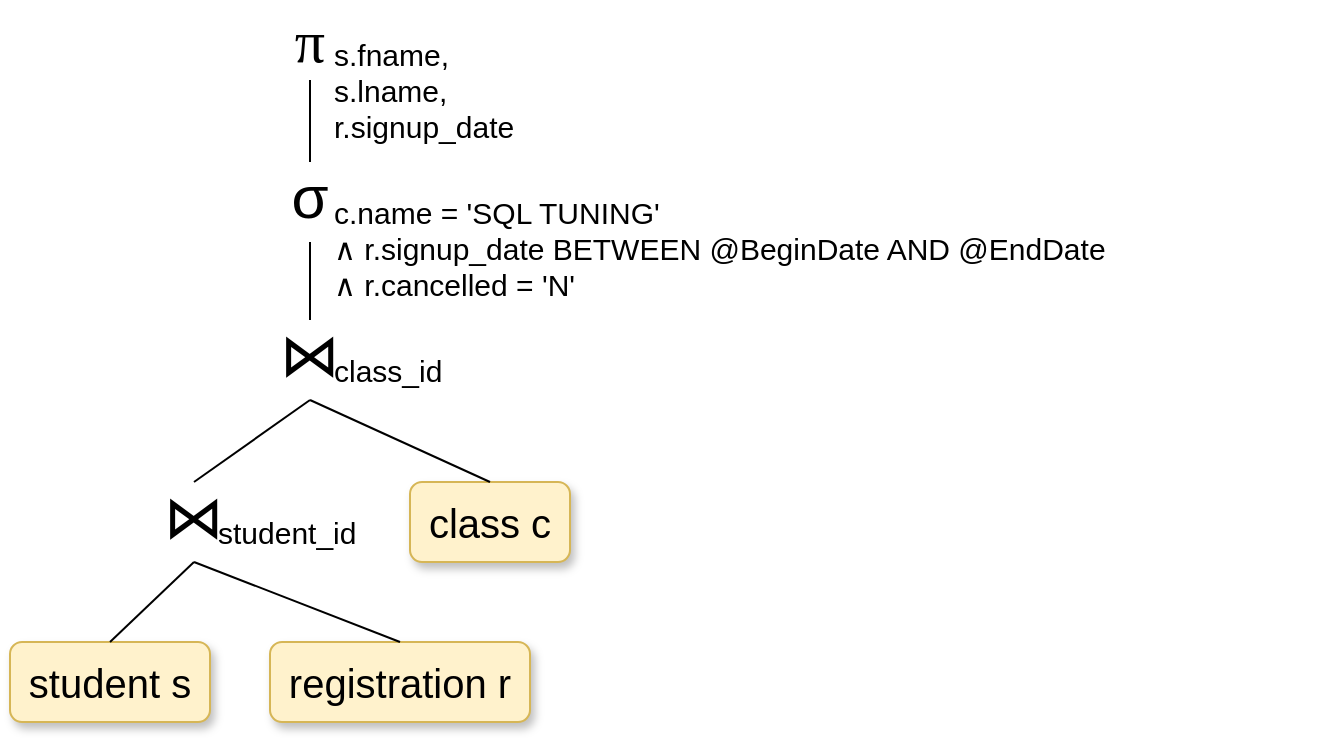 <mxfile version="20.6.0" type="github" pages="4">
  <diagram id="tg17tLy-XA2kkZirFRVz" name="TH 1: raw">
    <mxGraphModel dx="1892" dy="328" grid="1" gridSize="10" guides="1" tooltips="1" connect="1" arrows="1" fold="1" page="1" pageScale="1" pageWidth="1169" pageHeight="827" math="0" shadow="0">
      <root>
        <mxCell id="0" />
        <mxCell id="1" parent="0" />
        <mxCell id="DvtB3PzLBYmNerBQFzdr-6" value="student s" style="text;html=1;strokeColor=#d6b656;fillColor=#fff2cc;align=center;verticalAlign=middle;whiteSpace=wrap;rounded=1;fontSize=20;shadow=1;sketch=0;glass=0;" parent="1" vertex="1">
          <mxGeometry x="-200" y="400" width="100" height="40" as="geometry" />
        </mxCell>
        <mxCell id="DvtB3PzLBYmNerBQFzdr-7" value="registration r" style="text;html=1;strokeColor=#d6b656;fillColor=#fff2cc;align=center;verticalAlign=middle;whiteSpace=wrap;rounded=1;fontSize=20;shadow=1;sketch=0;glass=0;" parent="1" vertex="1">
          <mxGeometry x="-70" y="400" width="130" height="40" as="geometry" />
        </mxCell>
        <mxCell id="fDqNP_qlmyYOGWXZsEIu-7" value="class c" style="text;html=1;strokeColor=#d6b656;fillColor=#fff2cc;align=center;verticalAlign=middle;whiteSpace=wrap;rounded=1;fontSize=20;shadow=1;sketch=0;glass=0;" parent="1" vertex="1">
          <mxGeometry y="320" width="80" height="40" as="geometry" />
        </mxCell>
        <mxCell id="fDqNP_qlmyYOGWXZsEIu-8" style="edgeStyle=orthogonalEdgeStyle;rounded=0;orthogonalLoop=1;jettySize=auto;html=1;exitX=0.5;exitY=1;exitDx=0;exitDy=0;" parent="1" edge="1">
          <mxGeometry relative="1" as="geometry">
            <mxPoint x="445.0" y="300.0" as="sourcePoint" />
            <mxPoint x="445.0" y="300.0" as="targetPoint" />
          </mxGeometry>
        </mxCell>
        <mxCell id="Vq4rnww6UFJD7PNNjw3m-1" style="rounded=0;orthogonalLoop=1;jettySize=auto;html=1;entryX=0.5;entryY=0;entryDx=0;entryDy=0;endArrow=none;endFill=0;exitX=0.5;exitY=1;exitDx=0;exitDy=0;" parent="1" source="Vq4rnww6UFJD7PNNjw3m-3" target="Vq4rnww6UFJD7PNNjw3m-6" edge="1">
          <mxGeometry relative="1" as="geometry" />
        </mxCell>
        <mxCell id="HlZVIs1tApJdrkhiCPeo-8" style="edgeStyle=none;rounded=0;sketch=0;orthogonalLoop=1;jettySize=auto;html=1;entryX=0.5;entryY=0;entryDx=0;entryDy=0;shadow=0;fontSize=20;endArrow=none;endFill=0;" parent="1" source="Vq4rnww6UFJD7PNNjw3m-6" target="HlZVIs1tApJdrkhiCPeo-2" edge="1">
          <mxGeometry relative="1" as="geometry" />
        </mxCell>
        <mxCell id="HlZVIs1tApJdrkhiCPeo-9" style="edgeStyle=none;rounded=0;sketch=0;orthogonalLoop=1;jettySize=auto;html=1;entryX=0.5;entryY=0;entryDx=0;entryDy=0;shadow=0;fontSize=20;endArrow=none;endFill=0;exitX=0.5;exitY=1;exitDx=0;exitDy=0;" parent="1" source="HlZVIs1tApJdrkhiCPeo-2" target="HlZVIs1tApJdrkhiCPeo-6" edge="1">
          <mxGeometry relative="1" as="geometry" />
        </mxCell>
        <mxCell id="HlZVIs1tApJdrkhiCPeo-10" style="edgeStyle=none;rounded=0;sketch=0;orthogonalLoop=1;jettySize=auto;html=1;entryX=0.5;entryY=0;entryDx=0;entryDy=0;shadow=0;fontSize=20;endArrow=none;endFill=0;exitX=0.5;exitY=1;exitDx=0;exitDy=0;" parent="1" source="HlZVIs1tApJdrkhiCPeo-6" target="DvtB3PzLBYmNerBQFzdr-6" edge="1">
          <mxGeometry relative="1" as="geometry" />
        </mxCell>
        <mxCell id="HlZVIs1tApJdrkhiCPeo-11" style="edgeStyle=none;rounded=0;sketch=0;orthogonalLoop=1;jettySize=auto;html=1;entryX=0.5;entryY=0;entryDx=0;entryDy=0;shadow=0;fontSize=20;endArrow=none;endFill=0;exitX=0.5;exitY=1;exitDx=0;exitDy=0;" parent="1" source="HlZVIs1tApJdrkhiCPeo-6" target="DvtB3PzLBYmNerBQFzdr-7" edge="1">
          <mxGeometry relative="1" as="geometry" />
        </mxCell>
        <mxCell id="HlZVIs1tApJdrkhiCPeo-12" style="edgeStyle=none;rounded=0;sketch=0;orthogonalLoop=1;jettySize=auto;html=1;entryX=0.5;entryY=0;entryDx=0;entryDy=0;shadow=0;fontSize=20;endArrow=none;endFill=0;exitX=0.5;exitY=1;exitDx=0;exitDy=0;" parent="1" source="HlZVIs1tApJdrkhiCPeo-2" target="fDqNP_qlmyYOGWXZsEIu-7" edge="1">
          <mxGeometry relative="1" as="geometry" />
        </mxCell>
        <mxCell id="Vq4rnww6UFJD7PNNjw3m-3" value="&lt;span id=&quot;docs-internal-guid-24cfe74f-7fff-80c8-4b2b-47ca78d1e50c&quot; style=&quot;font-size: 30px;&quot;&gt;&lt;span style=&quot;font-size: 30px; font-family: &amp;quot;Times New Roman&amp;quot;; background-color: transparent; font-variant-numeric: normal; font-variant-east-asian: normal;&quot;&gt;π&lt;/span&gt;&lt;/span&gt;" style="text;html=1;strokeColor=none;fillColor=none;align=center;verticalAlign=middle;whiteSpace=wrap;rounded=0;fontSize=30;" parent="1" vertex="1">
          <mxGeometry x="-70" y="79" width="40" height="40" as="geometry" />
        </mxCell>
        <mxCell id="Vq4rnww6UFJD7PNNjw3m-4" value="&lt;div style=&quot;&quot;&gt;s.fname,&lt;/div&gt;&lt;div style=&quot;&quot;&gt;s.lname,&lt;/div&gt;&lt;div style=&quot;&quot;&gt;r.signup_date&lt;br&gt;&lt;/div&gt;" style="text;html=1;strokeColor=none;fillColor=none;align=left;verticalAlign=middle;whiteSpace=wrap;rounded=0;fontSize=15;" parent="1" vertex="1">
          <mxGeometry x="-40" y="89" width="110" height="70" as="geometry" />
        </mxCell>
        <mxCell id="HlZVIs1tApJdrkhiCPeo-2" value="⋈&lt;sub&gt;&lt;br&gt;&lt;/sub&gt;" style="text;html=1;strokeColor=none;fillColor=none;align=center;verticalAlign=middle;whiteSpace=wrap;rounded=0;fontSize=30;" parent="1" vertex="1">
          <mxGeometry x="-69.998" y="239" width="40" height="40" as="geometry" />
        </mxCell>
        <mxCell id="HlZVIs1tApJdrkhiCPeo-3" value="&lt;div style=&quot;&quot;&gt;class_id&lt;br&gt;&lt;/div&gt;" style="text;html=1;strokeColor=none;fillColor=none;align=left;verticalAlign=middle;whiteSpace=wrap;rounded=0;fontSize=15;" parent="1" vertex="1">
          <mxGeometry x="-40" y="249" width="80" height="30" as="geometry" />
        </mxCell>
        <mxCell id="Vq4rnww6UFJD7PNNjw3m-6" value="σ&lt;sub&gt;&lt;br&gt;&lt;/sub&gt;" style="text;html=1;strokeColor=none;fillColor=none;align=center;verticalAlign=middle;whiteSpace=wrap;rounded=0;fontSize=30;" parent="1" vertex="1">
          <mxGeometry x="-70" y="160" width="40" height="40" as="geometry" />
        </mxCell>
        <mxCell id="Vq4rnww6UFJD7PNNjw3m-7" value="&lt;div style=&quot;&quot;&gt;&lt;div style=&quot;&quot;&gt;c.name = &#39;SQL TUNING&#39;&lt;/div&gt;&lt;div style=&quot;&quot;&gt;∧ r.signup_date BETWEEN @BeginDate AND @EndDate&amp;nbsp;&lt;/div&gt;&lt;div style=&quot;&quot;&gt;∧ r.cancelled = &#39;N&#39;&lt;/div&gt;&lt;/div&gt;" style="text;html=1;strokeColor=none;fillColor=none;align=left;verticalAlign=middle;whiteSpace=wrap;rounded=0;fontSize=15;" parent="1" vertex="1">
          <mxGeometry x="-40" y="168" width="410" height="70" as="geometry" />
        </mxCell>
        <mxCell id="HlZVIs1tApJdrkhiCPeo-6" value="⋈&lt;sub&gt;&lt;br&gt;&lt;/sub&gt;" style="text;html=1;strokeColor=none;fillColor=none;align=center;verticalAlign=middle;whiteSpace=wrap;rounded=0;fontSize=30;" parent="1" vertex="1">
          <mxGeometry x="-127.998" y="320" width="40" height="40" as="geometry" />
        </mxCell>
        <mxCell id="HlZVIs1tApJdrkhiCPeo-7" value="&lt;div style=&quot;&quot;&gt;student_id&lt;br&gt;&lt;/div&gt;" style="text;html=1;strokeColor=none;fillColor=none;align=left;verticalAlign=middle;whiteSpace=wrap;rounded=0;fontSize=15;" parent="1" vertex="1">
          <mxGeometry x="-98" y="330" width="90" height="30" as="geometry" />
        </mxCell>
      </root>
    </mxGraphModel>
  </diagram>
  <diagram name="TH 1: tuning" id="6OHPk2C8ZQ10eNU4ESwZ">
    <mxGraphModel dx="1021" dy="462" grid="1" gridSize="10" guides="1" tooltips="1" connect="1" arrows="1" fold="1" page="1" pageScale="1" pageWidth="1169" pageHeight="827" math="0" shadow="0">
      <root>
        <mxCell id="oebekn-_o0GLTcvf6qLt-0" />
        <mxCell id="oebekn-_o0GLTcvf6qLt-1" parent="oebekn-_o0GLTcvf6qLt-0" />
        <mxCell id="TOWbDrkPvgjfITBQIHiJ-30" style="edgeStyle=none;rounded=0;orthogonalLoop=1;jettySize=auto;html=1;endArrow=none;endFill=0;fontSize=30;exitX=0.5;exitY=1;exitDx=0;exitDy=0;entryX=0.5;entryY=0;entryDx=0;entryDy=0;" parent="oebekn-_o0GLTcvf6qLt-1" source="8x3tk-sP7XyqTUr1-e5r-0" target="UeAZQ7WKnQIRvQrxhuK1-0" edge="1">
          <mxGeometry relative="1" as="geometry">
            <mxPoint x="570" y="90" as="sourcePoint" />
            <mxPoint x="570" y="120" as="targetPoint" />
          </mxGeometry>
        </mxCell>
        <mxCell id="TOWbDrkPvgjfITBQIHiJ-25" style="edgeStyle=none;rounded=0;orthogonalLoop=1;jettySize=auto;html=1;entryX=0.5;entryY=0;entryDx=0;entryDy=0;endArrow=none;endFill=0;fontSize=30;exitX=0.5;exitY=1;exitDx=0;exitDy=0;" parent="oebekn-_o0GLTcvf6qLt-1" source="aLdmJbutyX9Lw4CBK9K0-0" target="aLdmJbutyX9Lw4CBK9K0-3" edge="1">
          <mxGeometry relative="1" as="geometry">
            <mxPoint x="524.56" y="340" as="sourcePoint" />
            <mxPoint x="360" y="450" as="targetPoint" />
          </mxGeometry>
        </mxCell>
        <mxCell id="TOWbDrkPvgjfITBQIHiJ-26" style="edgeStyle=none;rounded=0;orthogonalLoop=1;jettySize=auto;html=1;entryX=0.5;entryY=0;entryDx=0;entryDy=0;endArrow=none;endFill=0;fontSize=30;exitX=0.5;exitY=1;exitDx=0;exitDy=0;" parent="oebekn-_o0GLTcvf6qLt-1" source="aLdmJbutyX9Lw4CBK9K0-0" target="9-mCm9pY4dYGgpsbPrAb-2" edge="1">
          <mxGeometry relative="1" as="geometry">
            <mxPoint x="613.261" y="340" as="sourcePoint" />
          </mxGeometry>
        </mxCell>
        <mxCell id="TOWbDrkPvgjfITBQIHiJ-28" style="edgeStyle=none;rounded=0;orthogonalLoop=1;jettySize=auto;html=1;entryX=0.5;entryY=0;entryDx=0;entryDy=0;endArrow=none;endFill=0;fontSize=30;exitX=0.5;exitY=1;exitDx=0;exitDy=0;" parent="oebekn-_o0GLTcvf6qLt-1" source="UeAZQ7WKnQIRvQrxhuK1-0" target="aLdmJbutyX9Lw4CBK9K0-0" edge="1">
          <mxGeometry relative="1" as="geometry">
            <mxPoint x="555.171" y="150" as="sourcePoint" />
            <mxPoint x="397" y="310" as="targetPoint" />
          </mxGeometry>
        </mxCell>
        <mxCell id="TOWbDrkPvgjfITBQIHiJ-29" style="edgeStyle=none;rounded=0;orthogonalLoop=1;jettySize=auto;html=1;entryX=0.5;entryY=0;entryDx=0;entryDy=0;endArrow=none;endFill=0;fontSize=30;exitX=0.5;exitY=1;exitDx=0;exitDy=0;" parent="oebekn-_o0GLTcvf6qLt-1" source="UeAZQ7WKnQIRvQrxhuK1-0" target="oz0sym7odqB9R3wVx8rR-3" edge="1">
          <mxGeometry relative="1" as="geometry">
            <mxPoint x="647" y="149.341" as="sourcePoint" />
          </mxGeometry>
        </mxCell>
        <mxCell id="8x3tk-sP7XyqTUr1-e5r-0" value="&lt;span id=&quot;docs-internal-guid-24cfe74f-7fff-80c8-4b2b-47ca78d1e50c&quot; style=&quot;font-size: 30px;&quot;&gt;&lt;span style=&quot;font-size: 30px; font-family: &amp;quot;Times New Roman&amp;quot;; background-color: transparent; font-variant-numeric: normal; font-variant-east-asian: normal;&quot;&gt;π&lt;/span&gt;&lt;/span&gt;" style="text;html=1;strokeColor=none;fillColor=none;align=center;verticalAlign=middle;whiteSpace=wrap;rounded=0;fontSize=30;" vertex="1" parent="oebekn-_o0GLTcvf6qLt-1">
          <mxGeometry x="540" width="40" height="40" as="geometry" />
        </mxCell>
        <mxCell id="8x3tk-sP7XyqTUr1-e5r-1" value="&lt;div style=&quot;&quot;&gt;s.fname,&lt;/div&gt;&lt;div style=&quot;&quot;&gt;s.lname,&lt;/div&gt;&lt;div style=&quot;&quot;&gt;r.signup_date&lt;br&gt;&lt;/div&gt;" style="text;html=1;strokeColor=none;fillColor=none;align=left;verticalAlign=middle;whiteSpace=wrap;rounded=0;fontSize=15;" vertex="1" parent="oebekn-_o0GLTcvf6qLt-1">
          <mxGeometry x="570" y="10" width="110" height="70" as="geometry" />
        </mxCell>
        <mxCell id="UeAZQ7WKnQIRvQrxhuK1-0" value="⋈&lt;sub&gt;&lt;br&gt;&lt;/sub&gt;" style="text;html=1;strokeColor=none;fillColor=none;align=center;verticalAlign=middle;whiteSpace=wrap;rounded=0;fontSize=30;" vertex="1" parent="oebekn-_o0GLTcvf6qLt-1">
          <mxGeometry x="540.002" y="90" width="40" height="40" as="geometry" />
        </mxCell>
        <mxCell id="UeAZQ7WKnQIRvQrxhuK1-1" value="&lt;div style=&quot;&quot;&gt;class_id&lt;br&gt;&lt;/div&gt;" style="text;html=1;strokeColor=none;fillColor=none;align=left;verticalAlign=middle;whiteSpace=wrap;rounded=0;fontSize=15;" vertex="1" parent="oebekn-_o0GLTcvf6qLt-1">
          <mxGeometry x="570" y="100" width="80" height="30" as="geometry" />
        </mxCell>
        <mxCell id="aLdmJbutyX9Lw4CBK9K0-0" value="⋈&lt;sub&gt;&lt;br&gt;&lt;/sub&gt;" style="text;html=1;strokeColor=none;fillColor=none;align=center;verticalAlign=middle;whiteSpace=wrap;rounded=0;fontSize=30;" vertex="1" parent="oebekn-_o0GLTcvf6qLt-1">
          <mxGeometry x="662.502" y="160" width="40" height="40" as="geometry" />
        </mxCell>
        <mxCell id="aLdmJbutyX9Lw4CBK9K0-1" value="&lt;div style=&quot;&quot;&gt;student_id&lt;br&gt;&lt;/div&gt;" style="text;html=1;strokeColor=none;fillColor=none;align=left;verticalAlign=middle;whiteSpace=wrap;rounded=0;fontSize=15;" vertex="1" parent="oebekn-_o0GLTcvf6qLt-1">
          <mxGeometry x="692.5" y="170" width="90" height="30" as="geometry" />
        </mxCell>
        <mxCell id="9-mCm9pY4dYGgpsbPrAb-1" style="rounded=0;orthogonalLoop=1;jettySize=auto;html=1;startArrow=none;startFill=0;endArrow=none;endFill=0;" edge="1" parent="oebekn-_o0GLTcvf6qLt-1" source="aLdmJbutyX9Lw4CBK9K0-3" target="9-mCm9pY4dYGgpsbPrAb-0">
          <mxGeometry relative="1" as="geometry" />
        </mxCell>
        <mxCell id="aLdmJbutyX9Lw4CBK9K0-3" value="&lt;span id=&quot;docs-internal-guid-24cfe74f-7fff-80c8-4b2b-47ca78d1e50c&quot; style=&quot;font-size: 30px;&quot;&gt;&lt;span style=&quot;font-size: 30px; font-family: &amp;quot;Times New Roman&amp;quot;; background-color: transparent; font-variant-numeric: normal; font-variant-east-asian: normal;&quot;&gt;π&lt;/span&gt;&lt;/span&gt;" style="text;html=1;strokeColor=none;fillColor=none;align=center;verticalAlign=middle;whiteSpace=wrap;rounded=0;fontSize=30;" vertex="1" parent="oebekn-_o0GLTcvf6qLt-1">
          <mxGeometry x="790" y="220" width="40" height="40" as="geometry" />
        </mxCell>
        <mxCell id="aLdmJbutyX9Lw4CBK9K0-4" value="&lt;div style=&quot;&quot;&gt;s.student_id,&lt;/div&gt;&lt;div style=&quot;&quot;&gt;s.fname,&lt;/div&gt;&lt;div style=&quot;&quot;&gt;s.lname&lt;br&gt;&lt;/div&gt;" style="text;html=1;strokeColor=none;fillColor=none;align=left;verticalAlign=middle;whiteSpace=wrap;rounded=0;fontSize=15;" vertex="1" parent="oebekn-_o0GLTcvf6qLt-1">
          <mxGeometry x="820" y="230" width="110" height="70" as="geometry" />
        </mxCell>
        <mxCell id="9-mCm9pY4dYGgpsbPrAb-0" value="student s" style="text;html=1;strokeColor=#d6b656;fillColor=#fff2cc;align=center;verticalAlign=middle;whiteSpace=wrap;rounded=1;fontSize=20;shadow=1;sketch=0;glass=0;" vertex="1" parent="oebekn-_o0GLTcvf6qLt-1">
          <mxGeometry x="760" y="394" width="100" height="40" as="geometry" />
        </mxCell>
        <mxCell id="RCnjRikTtZ0jQXyxJTSg-4" style="edgeStyle=none;rounded=0;orthogonalLoop=1;jettySize=auto;html=1;entryX=0.5;entryY=0;entryDx=0;entryDy=0;startArrow=none;startFill=0;endArrow=none;endFill=0;" edge="1" parent="oebekn-_o0GLTcvf6qLt-1" source="9-mCm9pY4dYGgpsbPrAb-2" target="RCnjRikTtZ0jQXyxJTSg-2">
          <mxGeometry relative="1" as="geometry" />
        </mxCell>
        <mxCell id="9-mCm9pY4dYGgpsbPrAb-2" value="&lt;span id=&quot;docs-internal-guid-24cfe74f-7fff-80c8-4b2b-47ca78d1e50c&quot; style=&quot;font-size: 30px;&quot;&gt;&lt;span style=&quot;font-size: 30px; font-family: &amp;quot;Times New Roman&amp;quot;; background-color: transparent; font-variant-numeric: normal; font-variant-east-asian: normal;&quot;&gt;π&lt;/span&gt;&lt;/span&gt;" style="text;html=1;strokeColor=none;fillColor=none;align=center;verticalAlign=middle;whiteSpace=wrap;rounded=0;fontSize=30;" vertex="1" parent="oebekn-_o0GLTcvf6qLt-1">
          <mxGeometry x="522.5" y="220" width="40" height="40" as="geometry" />
        </mxCell>
        <mxCell id="9-mCm9pY4dYGgpsbPrAb-3" value="&lt;div style=&quot;&quot;&gt;r.student_id,&lt;/div&gt;&lt;div style=&quot;&quot;&gt;r.class_id,&lt;/div&gt;&lt;div style=&quot;&quot;&gt;r.signup_date&lt;br&gt;&lt;/div&gt;" style="text;html=1;strokeColor=none;fillColor=none;align=left;verticalAlign=middle;whiteSpace=wrap;rounded=0;fontSize=15;" vertex="1" parent="oebekn-_o0GLTcvf6qLt-1">
          <mxGeometry x="552.5" y="236" width="110" height="70" as="geometry" />
        </mxCell>
        <mxCell id="TOWbDrkPvgjfITBQIHiJ-33" style="edgeStyle=none;rounded=0;orthogonalLoop=1;jettySize=auto;html=1;exitX=0.75;exitY=1;exitDx=0;exitDy=0;fontSize=30;endArrow=none;endFill=0;" parent="oebekn-_o0GLTcvf6qLt-1" edge="1">
          <mxGeometry relative="1" as="geometry">
            <mxPoint x="376.875" y="412" as="sourcePoint" />
            <mxPoint x="376.875" y="412" as="targetPoint" />
          </mxGeometry>
        </mxCell>
        <mxCell id="oz0sym7odqB9R3wVx8rR-2" style="edgeStyle=none;rounded=0;orthogonalLoop=1;jettySize=auto;html=1;entryX=0.5;entryY=0;entryDx=0;entryDy=0;startArrow=none;startFill=0;endArrow=none;endFill=0;" edge="1" parent="oebekn-_o0GLTcvf6qLt-1" source="RCnjRikTtZ0jQXyxJTSg-2" target="oz0sym7odqB9R3wVx8rR-1">
          <mxGeometry relative="1" as="geometry" />
        </mxCell>
        <mxCell id="RCnjRikTtZ0jQXyxJTSg-2" value="σ&lt;sub&gt;&lt;br&gt;&lt;/sub&gt;" style="text;html=1;strokeColor=none;fillColor=none;align=center;verticalAlign=middle;whiteSpace=wrap;rounded=0;fontSize=30;" vertex="1" parent="oebekn-_o0GLTcvf6qLt-1">
          <mxGeometry x="522.5" y="290" width="40" height="40" as="geometry" />
        </mxCell>
        <mxCell id="RCnjRikTtZ0jQXyxJTSg-3" value="&lt;div style=&quot;&quot;&gt;&lt;div style=&quot;&quot;&gt;&lt;span style=&quot;background-color: initial;&quot;&gt;r.signup_date&amp;nbsp;&lt;/span&gt;&lt;/div&gt;&lt;div style=&quot;&quot;&gt;&lt;span style=&quot;background-color: initial;&quot;&gt;&lt;span style=&quot;white-space: pre;&quot;&gt;	&lt;/span&gt;BETWEEN @BeginDate&amp;nbsp;&lt;/span&gt;&lt;/div&gt;&lt;div style=&quot;&quot;&gt;&lt;span style=&quot;background-color: initial;&quot;&gt;&lt;span style=&quot;white-space: pre;&quot;&gt;	&lt;/span&gt;AND @EndDate&amp;nbsp;&lt;/span&gt;&lt;br&gt;&lt;/div&gt;&lt;div style=&quot;&quot;&gt;∧ r.cancelled = &#39;N&#39;&lt;/div&gt;&lt;/div&gt;" style="text;html=1;strokeColor=none;fillColor=none;align=left;verticalAlign=middle;whiteSpace=wrap;rounded=0;fontSize=15;" vertex="1" parent="oebekn-_o0GLTcvf6qLt-1">
          <mxGeometry x="552.5" y="300" width="220" height="90" as="geometry" />
        </mxCell>
        <mxCell id="oz0sym7odqB9R3wVx8rR-1" value="registration r" style="text;html=1;strokeColor=#d6b656;fillColor=#fff2cc;align=center;verticalAlign=middle;whiteSpace=wrap;rounded=1;fontSize=20;shadow=1;sketch=0;glass=0;" vertex="1" parent="oebekn-_o0GLTcvf6qLt-1">
          <mxGeometry x="477.5" y="394" width="130" height="40" as="geometry" />
        </mxCell>
        <mxCell id="oz0sym7odqB9R3wVx8rR-7" style="edgeStyle=none;rounded=0;orthogonalLoop=1;jettySize=auto;html=1;entryX=0.5;entryY=0;entryDx=0;entryDy=0;startArrow=none;startFill=0;endArrow=none;endFill=0;" edge="1" parent="oebekn-_o0GLTcvf6qLt-1" source="oz0sym7odqB9R3wVx8rR-3" target="oz0sym7odqB9R3wVx8rR-5">
          <mxGeometry relative="1" as="geometry" />
        </mxCell>
        <mxCell id="oz0sym7odqB9R3wVx8rR-3" value="&lt;span id=&quot;docs-internal-guid-24cfe74f-7fff-80c8-4b2b-47ca78d1e50c&quot; style=&quot;font-size: 30px;&quot;&gt;&lt;span style=&quot;font-size: 30px; font-family: &amp;quot;Times New Roman&amp;quot;; background-color: transparent; font-variant-numeric: normal; font-variant-east-asian: normal;&quot;&gt;π&lt;/span&gt;&lt;/span&gt;" style="text;html=1;strokeColor=none;fillColor=none;align=center;verticalAlign=middle;whiteSpace=wrap;rounded=0;fontSize=30;" vertex="1" parent="oebekn-_o0GLTcvf6qLt-1">
          <mxGeometry x="302.5" y="220" width="40" height="40" as="geometry" />
        </mxCell>
        <mxCell id="oz0sym7odqB9R3wVx8rR-4" value="&lt;div style=&quot;&quot;&gt;c.class_id&lt;br&gt;&lt;/div&gt;" style="text;html=1;strokeColor=none;fillColor=none;align=left;verticalAlign=middle;whiteSpace=wrap;rounded=0;fontSize=15;" vertex="1" parent="oebekn-_o0GLTcvf6qLt-1">
          <mxGeometry x="332.5" y="240" width="90" height="30" as="geometry" />
        </mxCell>
        <mxCell id="X0wr8FXx4Vkhn_6ANHbd-2" style="edgeStyle=none;rounded=0;orthogonalLoop=1;jettySize=auto;html=1;entryX=0.5;entryY=0;entryDx=0;entryDy=0;startArrow=none;startFill=0;endArrow=none;endFill=0;" edge="1" parent="oebekn-_o0GLTcvf6qLt-1" source="oz0sym7odqB9R3wVx8rR-5" target="X0wr8FXx4Vkhn_6ANHbd-1">
          <mxGeometry relative="1" as="geometry" />
        </mxCell>
        <mxCell id="oz0sym7odqB9R3wVx8rR-5" value="σ&lt;sub&gt;&lt;br&gt;&lt;/sub&gt;" style="text;html=1;strokeColor=none;fillColor=none;align=center;verticalAlign=middle;whiteSpace=wrap;rounded=0;fontSize=30;" vertex="1" parent="oebekn-_o0GLTcvf6qLt-1">
          <mxGeometry x="302.5" y="306" width="40" height="40" as="geometry" />
        </mxCell>
        <mxCell id="oz0sym7odqB9R3wVx8rR-6" value="&lt;div style=&quot;&quot;&gt;&lt;div style=&quot;&quot;&gt;c.name = &#39;SQL TUNING&#39;&lt;/div&gt;&lt;/div&gt;" style="text;html=1;strokeColor=none;fillColor=none;align=left;verticalAlign=middle;whiteSpace=wrap;rounded=0;fontSize=15;" vertex="1" parent="oebekn-_o0GLTcvf6qLt-1">
          <mxGeometry x="332.5" y="316" width="190" height="30" as="geometry" />
        </mxCell>
        <mxCell id="X0wr8FXx4Vkhn_6ANHbd-1" value="class c" style="text;html=1;strokeColor=#d6b656;fillColor=#fff2cc;align=center;verticalAlign=middle;whiteSpace=wrap;rounded=1;fontSize=20;shadow=1;sketch=0;glass=0;" vertex="1" parent="oebekn-_o0GLTcvf6qLt-1">
          <mxGeometry x="282.5" y="394" width="80" height="40" as="geometry" />
        </mxCell>
      </root>
    </mxGraphModel>
  </diagram>
  <diagram id="IyeBwQlmtGkhKkoAtxzr" name="TH 2">
    <mxGraphModel dx="1447" dy="655" grid="1" gridSize="10" guides="1" tooltips="1" connect="1" arrows="1" fold="1" page="0" pageScale="1" pageWidth="1169" pageHeight="827" math="0" shadow="0">
      <root>
        <mxCell id="0" />
        <mxCell id="1" parent="0" />
        <mxCell id="z6bglAxwNGq4nLtnZWSK-5" style="rounded=0;orthogonalLoop=1;jettySize=auto;html=1;entryX=0.5;entryY=0;entryDx=0;entryDy=0;endArrow=none;endFill=0;exitX=0.5;exitY=1;exitDx=0;exitDy=0;" parent="1" source="NQWh3pBKtnmj7oN8iH35-1" target="z6bglAxwNGq4nLtnZWSK-2" edge="1">
          <mxGeometry relative="1" as="geometry" />
        </mxCell>
        <mxCell id="bdsh6a0oz2XxlC3jx29K-2" style="edgeStyle=none;rounded=0;orthogonalLoop=1;jettySize=auto;html=1;entryX=0.5;entryY=0;entryDx=0;entryDy=0;fontSize=30;endArrow=none;endFill=0;exitX=0.5;exitY=1;exitDx=0;exitDy=0;" parent="1" source="5FRJrZCGbehhVWqT5EkA-1" target="bdsh6a0oz2XxlC3jx29K-1" edge="1">
          <mxGeometry relative="1" as="geometry" />
        </mxCell>
        <mxCell id="bdsh6a0oz2XxlC3jx29K-4" style="edgeStyle=none;rounded=0;orthogonalLoop=1;jettySize=auto;html=1;entryX=0.5;entryY=0;entryDx=0;entryDy=0;fontSize=20;endArrow=none;endFill=0;shadow=0;sketch=0;exitX=0.5;exitY=1;exitDx=0;exitDy=0;" parent="1" source="5FRJrZCGbehhVWqT5EkA-1" target="bdsh6a0oz2XxlC3jx29K-3" edge="1">
          <mxGeometry relative="1" as="geometry" />
        </mxCell>
        <mxCell id="bdsh6a0oz2XxlC3jx29K-1" value="&lt;div style=&quot;font-size: 20px;&quot;&gt;Orders o&lt;br style=&quot;font-size: 20px;&quot;&gt;&lt;/div&gt;" style="text;html=1;strokeColor=#d6b656;fillColor=#fff2cc;align=center;verticalAlign=middle;whiteSpace=wrap;rounded=1;fontSize=20;shadow=1;sketch=0;glass=0;" parent="1" vertex="1">
          <mxGeometry x="500" y="590" width="100" height="40" as="geometry" />
        </mxCell>
        <mxCell id="bdsh6a0oz2XxlC3jx29K-3" value="&lt;div style=&quot;font-size: 20px;&quot;&gt;Item i&lt;br style=&quot;font-size: 20px;&quot;&gt;&lt;/div&gt;" style="text;html=1;strokeColor=#d6b656;fillColor=#fff2cc;align=center;verticalAlign=middle;whiteSpace=wrap;rounded=1;fontSize=20;shadow=1;sketch=0;glass=0;" parent="1" vertex="1">
          <mxGeometry x="618" y="590" width="70" height="40" as="geometry" />
        </mxCell>
        <mxCell id="bdsh6a0oz2XxlC3jx29K-8" value="&lt;div style=&quot;font-size: 20px;&quot;&gt;Customer c&lt;br style=&quot;font-size: 20px;&quot;&gt;&lt;/div&gt;" style="text;html=1;strokeColor=#d6b656;fillColor=#fff2cc;align=center;verticalAlign=middle;whiteSpace=wrap;rounded=1;fontSize=20;shadow=1;sketch=0;glass=0;" parent="1" vertex="1">
          <mxGeometry x="415" y="530" width="130" height="40" as="geometry" />
        </mxCell>
        <mxCell id="bdsh6a0oz2XxlC3jx29K-12" style="edgeStyle=none;rounded=0;orthogonalLoop=1;jettySize=auto;html=1;entryX=0.5;entryY=0;entryDx=0;entryDy=0;fontSize=30;endArrow=none;endFill=0;exitX=0.5;exitY=1;exitDx=0;exitDy=0;" parent="1" source="bdsh6a0oz2XxlC3jx29K-10" target="bdsh6a0oz2XxlC3jx29K-8" edge="1">
          <mxGeometry relative="1" as="geometry" />
        </mxCell>
        <mxCell id="bdsh6a0oz2XxlC3jx29K-14" style="edgeStyle=none;rounded=0;orthogonalLoop=1;jettySize=auto;html=1;entryX=0.5;entryY=0;entryDx=0;entryDy=0;fontSize=30;endArrow=none;endFill=0;exitX=0.5;exitY=1;exitDx=0;exitDy=0;" parent="1" source="bdsh6a0oz2XxlC3jx29K-10" target="5FRJrZCGbehhVWqT5EkA-1" edge="1">
          <mxGeometry relative="1" as="geometry" />
        </mxCell>
        <mxCell id="skOCTva9eK8Qhag1zUbw-4" value="&lt;div style=&quot;font-size: 20px;&quot;&gt;ShipmentDetails sd&lt;br style=&quot;font-size: 20px;&quot;&gt;&lt;/div&gt;" style="text;html=1;strokeColor=#d6b656;fillColor=#fff2cc;align=center;verticalAlign=middle;whiteSpace=wrap;rounded=1;fontSize=20;shadow=1;sketch=0;glass=0;" parent="1" vertex="1">
          <mxGeometry x="280" y="460" width="200" height="40" as="geometry" />
        </mxCell>
        <mxCell id="skOCTva9eK8Qhag1zUbw-5" style="edgeStyle=none;rounded=0;orthogonalLoop=1;jettySize=auto;html=1;entryX=0.5;entryY=0;entryDx=0;entryDy=0;fontSize=30;endArrow=none;endFill=0;exitX=0.5;exitY=1;exitDx=0;exitDy=0;" parent="1" source="skOCTva9eK8Qhag1zUbw-2" target="skOCTva9eK8Qhag1zUbw-4" edge="1">
          <mxGeometry relative="1" as="geometry" />
        </mxCell>
        <mxCell id="skOCTva9eK8Qhag1zUbw-6" style="edgeStyle=none;rounded=0;orthogonalLoop=1;jettySize=auto;html=1;entryX=0.5;entryY=0;entryDx=0;entryDy=0;fontSize=30;endArrow=none;endFill=0;exitX=0.5;exitY=1;exitDx=0;exitDy=0;" parent="1" source="skOCTva9eK8Qhag1zUbw-2" target="bdsh6a0oz2XxlC3jx29K-10" edge="1">
          <mxGeometry relative="1" as="geometry" />
        </mxCell>
        <mxCell id="skOCTva9eK8Qhag1zUbw-7" value="&lt;div style=&quot;font-size: 20px;&quot;&gt;Product p&lt;br style=&quot;font-size: 20px;&quot;&gt;&lt;/div&gt;" style="text;html=1;strokeColor=#d6b656;fillColor=#fff2cc;align=center;verticalAlign=middle;whiteSpace=wrap;rounded=1;fontSize=20;shadow=1;sketch=0;glass=0;" parent="1" vertex="1">
          <mxGeometry x="290" y="395" width="110" height="40" as="geometry" />
        </mxCell>
        <mxCell id="skOCTva9eK8Qhag1zUbw-8" value="&lt;div style=&quot;font-size: 20px;&quot;&gt;Address a&lt;br style=&quot;font-size: 20px;&quot;&gt;&lt;/div&gt;" style="text;html=1;strokeColor=#d6b656;fillColor=#fff2cc;align=center;verticalAlign=middle;whiteSpace=wrap;rounded=1;fontSize=20;shadow=1;sketch=0;glass=0;" parent="1" vertex="1">
          <mxGeometry x="490" y="330" width="110" height="40" as="geometry" />
        </mxCell>
        <mxCell id="skOCTva9eK8Qhag1zUbw-15" style="edgeStyle=none;rounded=0;orthogonalLoop=1;jettySize=auto;html=1;entryX=0.5;entryY=0;entryDx=0;entryDy=0;fontSize=30;endArrow=none;endFill=0;exitX=0.5;exitY=1;exitDx=0;exitDy=0;" parent="1" source="skOCTva9eK8Qhag1zUbw-10" target="skOCTva9eK8Qhag1zUbw-7" edge="1">
          <mxGeometry relative="1" as="geometry" />
        </mxCell>
        <mxCell id="skOCTva9eK8Qhag1zUbw-17" style="edgeStyle=none;rounded=0;orthogonalLoop=1;jettySize=auto;html=1;entryX=0.5;entryY=0;entryDx=0;entryDy=0;fontSize=30;endArrow=none;endFill=0;exitX=0.5;exitY=1;exitDx=0;exitDy=0;" parent="1" source="skOCTva9eK8Qhag1zUbw-10" target="skOCTva9eK8Qhag1zUbw-2" edge="1">
          <mxGeometry relative="1" as="geometry" />
        </mxCell>
        <mxCell id="skOCTva9eK8Qhag1zUbw-18" style="edgeStyle=none;rounded=0;orthogonalLoop=1;jettySize=auto;html=1;entryX=0.5;entryY=0;entryDx=0;entryDy=0;fontSize=30;endArrow=none;endFill=0;exitX=0.5;exitY=1;exitDx=0;exitDy=0;" parent="1" source="skOCTva9eK8Qhag1zUbw-13" target="skOCTva9eK8Qhag1zUbw-10" edge="1">
          <mxGeometry relative="1" as="geometry" />
        </mxCell>
        <mxCell id="skOCTva9eK8Qhag1zUbw-19" style="edgeStyle=none;rounded=0;orthogonalLoop=1;jettySize=auto;html=1;entryX=0.5;entryY=0;entryDx=0;entryDy=0;fontSize=30;endArrow=none;endFill=0;exitX=0.5;exitY=1;exitDx=0;exitDy=0;" parent="1" source="skOCTva9eK8Qhag1zUbw-13" target="skOCTva9eK8Qhag1zUbw-8" edge="1">
          <mxGeometry relative="1" as="geometry" />
        </mxCell>
        <mxCell id="skOCTva9eK8Qhag1zUbw-20" style="edgeStyle=none;rounded=0;orthogonalLoop=1;jettySize=auto;html=1;entryX=0.5;entryY=1;entryDx=0;entryDy=0;fontSize=30;endArrow=none;endFill=0;" parent="1" source="skOCTva9eK8Qhag1zUbw-13" target="z6bglAxwNGq4nLtnZWSK-2" edge="1">
          <mxGeometry relative="1" as="geometry" />
        </mxCell>
        <mxCell id="skOCTva9eK8Qhag1zUbw-21" style="edgeStyle=none;rounded=0;sketch=0;orthogonalLoop=1;jettySize=auto;html=1;exitX=0.75;exitY=1;exitDx=0;exitDy=0;shadow=0;fontSize=20;endArrow=none;endFill=0;" parent="1" source="skOCTva9eK8Qhag1zUbw-7" target="skOCTva9eK8Qhag1zUbw-7" edge="1">
          <mxGeometry relative="1" as="geometry" />
        </mxCell>
        <mxCell id="z6bglAxwNGq4nLtnZWSK-2" value="σ&lt;sub&gt;&lt;br&gt;&lt;/sub&gt;" style="text;html=1;strokeColor=none;fillColor=none;align=center;verticalAlign=middle;whiteSpace=wrap;rounded=0;fontSize=30;" parent="1" vertex="1">
          <mxGeometry x="460" y="160" width="40" height="40" as="geometry" />
        </mxCell>
        <mxCell id="z6bglAxwNGq4nLtnZWSK-6" value="&lt;div style=&quot;font-size: 15px;&quot;&gt;&lt;div&gt;c.LastName LIKE ISNULL(@LastName, &#39;&#39;) || &#39;%&#39;&lt;/div&gt;&lt;div&gt;^ c.FirstName LIKE ISNULL(@FirstName, &#39;&#39;) || &#39;%&#39;&lt;/div&gt;&lt;div&gt;^ o.OrderDate &amp;gt;= DATEADD(day, -30, CURRENT_TIMESTAMP)&lt;/div&gt;&lt;div&gt;^ o.OrderStatus &amp;lt;&amp;gt; &#39;C&#39;&amp;nbsp;&lt;/div&gt;&lt;/div&gt;" style="text;html=1;strokeColor=none;fillColor=none;align=left;verticalAlign=middle;whiteSpace=wrap;rounded=0;fontSize=15;" parent="1" vertex="1">
          <mxGeometry x="486" y="170" width="450" height="90" as="geometry" />
        </mxCell>
        <mxCell id="NQWh3pBKtnmj7oN8iH35-1" value="&lt;span id=&quot;docs-internal-guid-24cfe74f-7fff-80c8-4b2b-47ca78d1e50c&quot; style=&quot;font-size: 30px;&quot;&gt;&lt;span style=&quot;font-size: 30px; font-family: &amp;quot;Times New Roman&amp;quot;; background-color: transparent; font-variant-numeric: normal; font-variant-east-asian: normal;&quot;&gt;π&lt;/span&gt;&lt;/span&gt;" style="text;html=1;strokeColor=none;fillColor=none;align=center;verticalAlign=middle;whiteSpace=wrap;rounded=0;fontSize=30;" parent="1" vertex="1">
          <mxGeometry x="460" y="60" width="40" height="40" as="geometry" />
        </mxCell>
        <mxCell id="z6bglAxwNGq4nLtnZWSK-3" value="&lt;div style=&quot;font-size: 15px;&quot;&gt;&lt;span style=&quot;font-size: 15px;&quot;&gt;o.OrderID,&amp;nbsp;&lt;/span&gt;&lt;span style=&quot;background-color: initial;&quot;&gt;c.LastName,&lt;/span&gt;&lt;/div&gt;&lt;div style=&quot;font-size: 15px;&quot;&gt;&lt;span style=&quot;font-size: 15px;&quot;&gt;p.ProductID,&amp;nbsp;&lt;/span&gt;&lt;span style=&quot;background-color: initial;&quot;&gt;p.Description,&lt;/span&gt;&lt;/div&gt;&lt;div style=&quot;font-size: 15px;&quot;&gt;&lt;span style=&quot;font-size: 15px;&quot;&gt;sd.ActualShipDate,&amp;nbsp;&lt;/span&gt;&lt;span style=&quot;background-color: initial;&quot;&gt;sd.ShipStatus,&lt;/span&gt;&lt;/div&gt;&lt;div style=&quot;font-size: 15px;&quot;&gt;&lt;span style=&quot;font-size: 15px;&quot;&gt;sd.ExpectedShipDate&lt;/span&gt;&lt;/div&gt;" style="text;html=1;strokeColor=none;fillColor=none;align=left;verticalAlign=middle;whiteSpace=wrap;rounded=0;fontSize=15;" parent="1" vertex="1">
          <mxGeometry x="485" y="70" width="250" height="90" as="geometry" />
        </mxCell>
        <mxCell id="skOCTva9eK8Qhag1zUbw-13" value="⋈&lt;sub&gt;&lt;br&gt;&lt;/sub&gt;" style="text;html=1;strokeColor=none;fillColor=none;align=center;verticalAlign=middle;whiteSpace=wrap;rounded=0;fontSize=30;" parent="1" vertex="1">
          <mxGeometry x="460" y="260" width="40" height="40" as="geometry" />
        </mxCell>
        <mxCell id="skOCTva9eK8Qhag1zUbw-14" value="&lt;div style=&quot;&quot;&gt;AddressID&lt;br&gt;&lt;/div&gt;" style="text;html=1;strokeColor=none;fillColor=none;align=left;verticalAlign=middle;whiteSpace=wrap;rounded=0;fontSize=15;" parent="1" vertex="1">
          <mxGeometry x="490" y="270" width="90" height="30" as="geometry" />
        </mxCell>
        <mxCell id="skOCTva9eK8Qhag1zUbw-10" value="⋈&lt;sub&gt;&lt;br&gt;&lt;/sub&gt;" style="text;html=1;strokeColor=none;fillColor=none;align=center;verticalAlign=middle;whiteSpace=wrap;rounded=0;fontSize=30;" parent="1" vertex="1">
          <mxGeometry x="380" y="330" width="40" height="40" as="geometry" />
        </mxCell>
        <mxCell id="skOCTva9eK8Qhag1zUbw-11" value="&lt;div style=&quot;&quot;&gt;ProductID&lt;br&gt;&lt;/div&gt;" style="text;html=1;strokeColor=none;fillColor=none;align=left;verticalAlign=middle;whiteSpace=wrap;rounded=0;fontSize=15;" parent="1" vertex="1">
          <mxGeometry x="410" y="340" width="90" height="30" as="geometry" />
        </mxCell>
        <mxCell id="skOCTva9eK8Qhag1zUbw-2" value="⋈&lt;sub&gt;&lt;br&gt;&lt;/sub&gt;" style="text;html=1;strokeColor=none;fillColor=none;align=center;verticalAlign=middle;whiteSpace=wrap;rounded=0;fontSize=30;" parent="1" vertex="1">
          <mxGeometry x="460" y="395" width="40" height="40" as="geometry" />
        </mxCell>
        <mxCell id="skOCTva9eK8Qhag1zUbw-3" value="&lt;div style=&quot;&quot;&gt;ShipmentID&lt;br&gt;&lt;/div&gt;" style="text;html=1;strokeColor=none;fillColor=none;align=left;verticalAlign=middle;whiteSpace=wrap;rounded=0;fontSize=15;" parent="1" vertex="1">
          <mxGeometry x="490" y="405" width="100" height="30" as="geometry" />
        </mxCell>
        <mxCell id="bdsh6a0oz2XxlC3jx29K-10" value="⋈&lt;sub&gt;&lt;br&gt;&lt;/sub&gt;" style="text;html=1;strokeColor=none;fillColor=none;align=center;verticalAlign=middle;whiteSpace=wrap;rounded=0;fontSize=30;" parent="1" vertex="1">
          <mxGeometry x="530" y="460" width="40" height="40" as="geometry" />
        </mxCell>
        <mxCell id="bdsh6a0oz2XxlC3jx29K-11" value="&lt;div style=&quot;&quot;&gt;CustomerID&lt;br&gt;&lt;/div&gt;" style="text;html=1;strokeColor=none;fillColor=none;align=left;verticalAlign=middle;whiteSpace=wrap;rounded=0;fontSize=15;" parent="1" vertex="1">
          <mxGeometry x="560" y="470" width="100" height="30" as="geometry" />
        </mxCell>
        <mxCell id="5FRJrZCGbehhVWqT5EkA-1" value="⋈&lt;sub&gt;&lt;br&gt;&lt;/sub&gt;" style="text;html=1;strokeColor=none;fillColor=none;align=center;verticalAlign=middle;whiteSpace=wrap;rounded=0;fontSize=30;" parent="1" vertex="1">
          <mxGeometry x="590" y="530" width="40" height="40" as="geometry" />
        </mxCell>
        <mxCell id="5FRJrZCGbehhVWqT5EkA-3" value="&lt;div style=&quot;&quot;&gt;OrderID&lt;br&gt;&lt;/div&gt;" style="text;html=1;strokeColor=none;fillColor=none;align=left;verticalAlign=middle;whiteSpace=wrap;rounded=0;fontSize=15;" parent="1" vertex="1">
          <mxGeometry x="618" y="540" width="80" height="30" as="geometry" />
        </mxCell>
      </root>
    </mxGraphModel>
  </diagram>
  <diagram name="TH 2: tuning" id="e_ETncFVI9I-PHRe0x7s">
    <mxGraphModel dx="868" dy="850" grid="0" gridSize="10" guides="1" tooltips="1" connect="1" arrows="1" fold="1" page="0" pageScale="1" pageWidth="1169" pageHeight="827" math="0" shadow="0">
      <root>
        <mxCell id="Btj1OV8HwayjmyDEHaS--0" />
        <mxCell id="Btj1OV8HwayjmyDEHaS--1" parent="Btj1OV8HwayjmyDEHaS--0" />
        <mxCell id="Btj1OV8HwayjmyDEHaS--5" value="&lt;div style=&quot;font-size: 20px;&quot;&gt;Orders o&lt;br style=&quot;font-size: 20px;&quot;&gt;&lt;/div&gt;" style="text;html=1;strokeColor=#d6b656;fillColor=#fff2cc;align=center;verticalAlign=middle;whiteSpace=wrap;rounded=1;fontSize=20;shadow=1;sketch=0;glass=0;" parent="Btj1OV8HwayjmyDEHaS--1" vertex="1">
          <mxGeometry x="474" y="963" width="96" height="36" as="geometry" />
        </mxCell>
        <mxCell id="8_v1upubZ8-8ngqipM7y-20" value="" style="edgeStyle=none;rounded=0;orthogonalLoop=1;jettySize=auto;html=1;endArrow=none;endFill=0;" parent="Btj1OV8HwayjmyDEHaS--1" source="Btj1OV8HwayjmyDEHaS--6" target="8_v1upubZ8-8ngqipM7y-11" edge="1">
          <mxGeometry relative="1" as="geometry" />
        </mxCell>
        <mxCell id="Btj1OV8HwayjmyDEHaS--6" value="&lt;div style=&quot;font-size: 20px;&quot;&gt;Item i&lt;br style=&quot;font-size: 20px;&quot;&gt;&lt;/div&gt;" style="text;html=1;strokeColor=#d6b656;fillColor=#fff2cc;align=center;verticalAlign=middle;whiteSpace=wrap;rounded=1;fontSize=20;shadow=1;sketch=0;glass=0;" parent="Btj1OV8HwayjmyDEHaS--1" vertex="1">
          <mxGeometry x="1025" y="963" width="67" height="36" as="geometry" />
        </mxCell>
        <mxCell id="Btj1OV8HwayjmyDEHaS--16" value="&lt;div style=&quot;font-size: 20px;&quot;&gt;Customer c&lt;br style=&quot;font-size: 20px;&quot;&gt;&lt;/div&gt;" style="text;html=1;strokeColor=#d6b656;fillColor=#fff2cc;align=center;verticalAlign=middle;whiteSpace=wrap;rounded=1;fontSize=20;shadow=1;sketch=0;glass=0;" parent="Btj1OV8HwayjmyDEHaS--1" vertex="1">
          <mxGeometry x="246" y="788" width="120" height="36" as="geometry" />
        </mxCell>
        <mxCell id="Btj1OV8HwayjmyDEHaS--20" style="edgeStyle=none;rounded=0;orthogonalLoop=1;jettySize=auto;html=1;fontSize=30;endArrow=none;endFill=0;entryX=0.5;entryY=0;entryDx=0;entryDy=0;exitX=0.5;exitY=1;exitDx=0;exitDy=0;" parent="Btj1OV8HwayjmyDEHaS--1" source="Btj1OV8HwayjmyDEHaS--18" target="8_v1upubZ8-8ngqipM7y-24" edge="1">
          <mxGeometry relative="1" as="geometry">
            <mxPoint x="357" y="643" as="targetPoint" />
          </mxGeometry>
        </mxCell>
        <mxCell id="Btj1OV8HwayjmyDEHaS--21" style="edgeStyle=none;rounded=0;orthogonalLoop=1;jettySize=auto;html=1;entryX=0.5;entryY=0;entryDx=0;entryDy=0;fontSize=30;endArrow=none;endFill=0;exitX=0.5;exitY=1;exitDx=0;exitDy=0;" parent="Btj1OV8HwayjmyDEHaS--1" source="Btj1OV8HwayjmyDEHaS--18" target="8_v1upubZ8-8ngqipM7y-12" edge="1">
          <mxGeometry relative="1" as="geometry">
            <mxPoint x="561" y="570" as="sourcePoint" />
            <mxPoint x="806" y="582.0" as="targetPoint" />
          </mxGeometry>
        </mxCell>
        <mxCell id="Btj1OV8HwayjmyDEHaS--25" value="&lt;div style=&quot;font-size: 20px;&quot;&gt;ShipmentDetails sd&lt;br style=&quot;font-size: 20px;&quot;&gt;&lt;/div&gt;" style="text;html=1;strokeColor=#d6b656;fillColor=#fff2cc;align=center;verticalAlign=middle;whiteSpace=wrap;rounded=1;fontSize=20;shadow=1;sketch=0;glass=0;" parent="Btj1OV8HwayjmyDEHaS--1" vertex="1">
          <mxGeometry x="116" y="573" width="180" height="30" as="geometry" />
        </mxCell>
        <mxCell id="Btj1OV8HwayjmyDEHaS--26" style="edgeStyle=none;rounded=0;orthogonalLoop=1;jettySize=auto;html=1;fontSize=30;endArrow=none;endFill=0;exitX=0.5;exitY=1;exitDx=0;exitDy=0;entryX=0.5;entryY=0;entryDx=0;entryDy=0;" parent="Btj1OV8HwayjmyDEHaS--1" source="Btj1OV8HwayjmyDEHaS--23" target="8_v1upubZ8-8ngqipM7y-27" edge="1">
          <mxGeometry relative="1" as="geometry">
            <mxPoint x="353" y="396" as="sourcePoint" />
            <mxPoint x="224" y="466" as="targetPoint" />
          </mxGeometry>
        </mxCell>
        <mxCell id="Btj1OV8HwayjmyDEHaS--27" style="edgeStyle=none;rounded=0;orthogonalLoop=1;jettySize=auto;html=1;entryX=0.5;entryY=0;entryDx=0;entryDy=0;fontSize=30;endArrow=none;endFill=0;exitX=0.5;exitY=1;exitDx=0;exitDy=0;" parent="Btj1OV8HwayjmyDEHaS--1" source="Btj1OV8HwayjmyDEHaS--23" target="Btj1OV8HwayjmyDEHaS--18" edge="1">
          <mxGeometry relative="1" as="geometry" />
        </mxCell>
        <mxCell id="Btj1OV8HwayjmyDEHaS--28" value="&lt;div style=&quot;font-size: 20px;&quot;&gt;Product p&lt;br style=&quot;font-size: 20px;&quot;&gt;&lt;/div&gt;" style="text;html=1;strokeColor=#d6b656;fillColor=#fff2cc;align=center;verticalAlign=middle;whiteSpace=wrap;rounded=1;fontSize=20;shadow=1;sketch=0;glass=0;" parent="Btj1OV8HwayjmyDEHaS--1" vertex="1">
          <mxGeometry x="117" y="378" width="90" height="30" as="geometry" />
        </mxCell>
        <mxCell id="Btj1OV8HwayjmyDEHaS--29" value="&lt;div style=&quot;font-size: 20px;&quot;&gt;Address a&lt;br style=&quot;font-size: 20px;&quot;&gt;&lt;/div&gt;" style="text;html=1;strokeColor=#d6b656;fillColor=#fff2cc;align=center;verticalAlign=middle;whiteSpace=wrap;rounded=1;fontSize=20;shadow=1;sketch=0;glass=0;" parent="Btj1OV8HwayjmyDEHaS--1" vertex="1">
          <mxGeometry x="493" y="257" width="100" height="30" as="geometry" />
        </mxCell>
        <mxCell id="Btj1OV8HwayjmyDEHaS--36" style="edgeStyle=none;rounded=0;orthogonalLoop=1;jettySize=auto;html=1;fontSize=30;endArrow=none;endFill=0;exitX=0.5;exitY=1;exitDx=0;exitDy=0;entryX=0.5;entryY=0;entryDx=0;entryDy=0;" parent="Btj1OV8HwayjmyDEHaS--1" source="Btj1OV8HwayjmyDEHaS--31" target="8_v1upubZ8-8ngqipM7y-31" edge="1">
          <mxGeometry relative="1" as="geometry">
            <mxPoint x="179" y="326" as="targetPoint" />
          </mxGeometry>
        </mxCell>
        <mxCell id="Btj1OV8HwayjmyDEHaS--37" style="edgeStyle=none;rounded=0;orthogonalLoop=1;jettySize=auto;html=1;entryX=0.5;entryY=0;entryDx=0;entryDy=0;fontSize=30;endArrow=none;endFill=0;exitX=0.5;exitY=1;exitDx=0;exitDy=0;" parent="Btj1OV8HwayjmyDEHaS--1" source="Btj1OV8HwayjmyDEHaS--31" target="Btj1OV8HwayjmyDEHaS--23" edge="1">
          <mxGeometry relative="1" as="geometry" />
        </mxCell>
        <mxCell id="Btj1OV8HwayjmyDEHaS--38" style="edgeStyle=none;rounded=0;orthogonalLoop=1;jettySize=auto;html=1;entryX=0.5;entryY=0;entryDx=0;entryDy=0;fontSize=30;endArrow=none;endFill=0;exitX=0.5;exitY=1;exitDx=0;exitDy=0;" parent="Btj1OV8HwayjmyDEHaS--1" source="Btj1OV8HwayjmyDEHaS--34" target="Btj1OV8HwayjmyDEHaS--31" edge="1">
          <mxGeometry relative="1" as="geometry" />
        </mxCell>
        <mxCell id="Btj1OV8HwayjmyDEHaS--39" style="edgeStyle=none;rounded=0;orthogonalLoop=1;jettySize=auto;html=1;fontSize=30;endArrow=none;endFill=0;exitX=0.5;exitY=1;exitDx=0;exitDy=0;entryX=0.5;entryY=0;entryDx=0;entryDy=0;" parent="Btj1OV8HwayjmyDEHaS--1" source="Btj1OV8HwayjmyDEHaS--34" target="8_v1upubZ8-8ngqipM7y-35" edge="1">
          <mxGeometry relative="1" as="geometry">
            <mxPoint x="534" y="187" as="targetPoint" />
          </mxGeometry>
        </mxCell>
        <mxCell id="Btj1OV8HwayjmyDEHaS--40" style="edgeStyle=none;rounded=0;orthogonalLoop=1;jettySize=auto;html=1;entryX=0.5;entryY=1;entryDx=0;entryDy=0;fontSize=30;endArrow=none;endFill=0;exitX=0.5;exitY=0;exitDx=0;exitDy=0;" parent="Btj1OV8HwayjmyDEHaS--1" source="Btj1OV8HwayjmyDEHaS--34" target="Btj1OV8HwayjmyDEHaS--8" edge="1">
          <mxGeometry relative="1" as="geometry">
            <mxPoint x="425" y="40" as="targetPoint" />
          </mxGeometry>
        </mxCell>
        <mxCell id="Btj1OV8HwayjmyDEHaS--41" style="edgeStyle=none;rounded=0;sketch=0;orthogonalLoop=1;jettySize=auto;html=1;exitX=0.75;exitY=1;exitDx=0;exitDy=0;shadow=0;fontSize=20;endArrow=none;endFill=0;" parent="Btj1OV8HwayjmyDEHaS--1" source="Btj1OV8HwayjmyDEHaS--28" target="Btj1OV8HwayjmyDEHaS--28" edge="1">
          <mxGeometry relative="1" as="geometry" />
        </mxCell>
        <mxCell id="xziq1gNrM-V8gYUVaS-x-5" style="edgeStyle=none;rounded=0;sketch=0;orthogonalLoop=1;jettySize=auto;html=1;entryX=0.5;entryY=0;entryDx=0;entryDy=0;shadow=0;fontSize=20;endArrow=none;endFill=0;exitX=0.5;exitY=1;exitDx=0;exitDy=0;" parent="Btj1OV8HwayjmyDEHaS--1" source="xziq1gNrM-V8gYUVaS-x-1" target="xziq1gNrM-V8gYUVaS-x-4" edge="1">
          <mxGeometry relative="1" as="geometry" />
        </mxCell>
        <mxCell id="8_v1upubZ8-8ngqipM7y-18" style="edgeStyle=none;rounded=0;orthogonalLoop=1;jettySize=auto;html=1;entryX=0.5;entryY=1;entryDx=0;entryDy=0;endArrow=none;endFill=0;exitX=0.5;exitY=0;exitDx=0;exitDy=0;" parent="Btj1OV8HwayjmyDEHaS--1" source="xziq1gNrM-V8gYUVaS-x-1" target="8_v1upubZ8-8ngqipM7y-12" edge="1">
          <mxGeometry relative="1" as="geometry" />
        </mxCell>
        <mxCell id="xziq1gNrM-V8gYUVaS-x-1" value="&lt;span id=&quot;docs-internal-guid-24cfe74f-7fff-80c8-4b2b-47ca78d1e50c&quot; style=&quot;font-size: 30px;&quot;&gt;&lt;span style=&quot;font-size: 30px; font-family: &amp;quot;Times New Roman&amp;quot;; background-color: transparent; font-variant-numeric: normal; font-variant-east-asian: normal;&quot;&gt;π&lt;/span&gt;&lt;/span&gt;" style="text;html=1;strokeColor=none;fillColor=none;align=center;verticalAlign=middle;whiteSpace=wrap;rounded=0;fontSize=30;imageWidth=40;imageHeight=40;" parent="Btj1OV8HwayjmyDEHaS--1" vertex="1">
          <mxGeometry x="502" y="834" width="40" height="40" as="geometry" />
        </mxCell>
        <mxCell id="xziq1gNrM-V8gYUVaS-x-2" value="&lt;div style=&quot;font-size: 15px;&quot;&gt;OrderID,&amp;nbsp;&lt;/div&gt;&lt;div style=&quot;font-size: 15px;&quot;&gt;CustomerID&lt;/div&gt;" style="text;html=1;strokeColor=none;fillColor=none;align=left;verticalAlign=middle;whiteSpace=wrap;rounded=0;fontSize=15;" parent="Btj1OV8HwayjmyDEHaS--1" vertex="1">
          <mxGeometry x="531" y="837" width="98" height="48" as="geometry" />
        </mxCell>
        <mxCell id="8_v1upubZ8-8ngqipM7y-0" style="rounded=0;orthogonalLoop=1;jettySize=auto;html=1;endArrow=none;endFill=0;entryX=0.5;entryY=0;entryDx=0;entryDy=0;exitX=0.5;exitY=1;exitDx=0;exitDy=0;" parent="Btj1OV8HwayjmyDEHaS--1" source="xziq1gNrM-V8gYUVaS-x-4" target="Btj1OV8HwayjmyDEHaS--5" edge="1">
          <mxGeometry relative="1" as="geometry">
            <mxPoint x="522" y="961" as="targetPoint" />
          </mxGeometry>
        </mxCell>
        <mxCell id="xziq1gNrM-V8gYUVaS-x-4" value="σ&lt;sub&gt;&lt;br&gt;&lt;/sub&gt;" style="text;html=1;strokeColor=none;fillColor=none;align=center;verticalAlign=middle;whiteSpace=wrap;rounded=0;fontSize=30;" parent="Btj1OV8HwayjmyDEHaS--1" vertex="1">
          <mxGeometry x="502" y="894" width="40" height="40" as="geometry" />
        </mxCell>
        <mxCell id="xziq1gNrM-V8gYUVaS-x-6" value="&lt;div style=&quot;font-size: 15px;&quot;&gt;o.OrderDate &amp;gt;= DATEADD(day, -30, CURRENT_TIMESTAMP)&lt;/div&gt;&lt;div style=&quot;font-size: 15px;&quot;&gt;^ o.OrderStatus &amp;lt;&amp;gt; &#39;C&#39;&lt;/div&gt;" style="text;html=1;strokeColor=none;fillColor=none;align=left;verticalAlign=middle;whiteSpace=wrap;rounded=0;fontSize=15;" parent="Btj1OV8HwayjmyDEHaS--1" vertex="1">
          <mxGeometry x="527" y="903" width="436" height="48" as="geometry" />
        </mxCell>
        <mxCell id="8_v1upubZ8-8ngqipM7y-9" style="edgeStyle=none;rounded=0;orthogonalLoop=1;jettySize=auto;html=1;entryX=0.5;entryY=0;entryDx=0;entryDy=0;endArrow=none;endFill=0;exitX=0.5;exitY=1;exitDx=0;exitDy=0;" parent="Btj1OV8HwayjmyDEHaS--1" source="8_v1upubZ8-8ngqipM7y-11" target="Btj1OV8HwayjmyDEHaS--6" edge="1">
          <mxGeometry relative="1" as="geometry">
            <mxPoint x="1058.5" y="903" as="sourcePoint" />
          </mxGeometry>
        </mxCell>
        <mxCell id="8_v1upubZ8-8ngqipM7y-10" value="&lt;div style=&quot;font-size: 15px;&quot;&gt;OrderID,&lt;/div&gt;&lt;div style=&quot;&quot;&gt;ShipmentID,&lt;br&gt;&lt;/div&gt;&lt;div style=&quot;&quot;&gt;ProductID&lt;br&gt;&lt;/div&gt;" style="text;html=1;strokeColor=none;fillColor=none;align=left;verticalAlign=middle;whiteSpace=wrap;rounded=0;fontSize=15;" parent="Btj1OV8HwayjmyDEHaS--1" vertex="1">
          <mxGeometry x="1067" y="876" width="101" height="66" as="geometry" />
        </mxCell>
        <mxCell id="8_v1upubZ8-8ngqipM7y-11" value="&lt;span id=&quot;docs-internal-guid-24cfe74f-7fff-80c8-4b2b-47ca78d1e50c&quot; style=&quot;font-size: 30px;&quot;&gt;&lt;span style=&quot;font-size: 30px; font-family: &amp;quot;Times New Roman&amp;quot;; background-color: transparent; font-variant-numeric: normal; font-variant-east-asian: normal;&quot;&gt;π&lt;/span&gt;&lt;/span&gt;" style="text;html=1;strokeColor=none;fillColor=none;align=center;verticalAlign=middle;whiteSpace=wrap;rounded=0;fontSize=30;imageWidth=40;imageHeight=40;" parent="Btj1OV8HwayjmyDEHaS--1" vertex="1">
          <mxGeometry x="1038.5" y="863" width="40" height="40" as="geometry" />
        </mxCell>
        <mxCell id="8_v1upubZ8-8ngqipM7y-17" style="edgeStyle=none;rounded=0;orthogonalLoop=1;jettySize=auto;html=1;entryX=0.5;entryY=0;entryDx=0;entryDy=0;endArrow=none;endFill=0;exitX=0.5;exitY=1;exitDx=0;exitDy=0;" parent="Btj1OV8HwayjmyDEHaS--1" source="8_v1upubZ8-8ngqipM7y-12" target="8_v1upubZ8-8ngqipM7y-11" edge="1">
          <mxGeometry relative="1" as="geometry" />
        </mxCell>
        <mxCell id="8_v1upubZ8-8ngqipM7y-12" value="⋈&lt;sub&gt;&lt;br&gt;&lt;/sub&gt;" style="text;html=1;strokeColor=none;fillColor=none;align=center;verticalAlign=middle;whiteSpace=wrap;rounded=0;fontSize=30;" parent="Btj1OV8HwayjmyDEHaS--1" vertex="1">
          <mxGeometry x="788" y="677" width="40" height="40" as="geometry" />
        </mxCell>
        <mxCell id="8_v1upubZ8-8ngqipM7y-13" value="&lt;div style=&quot;font-size: 15px;&quot;&gt;OrderID&lt;/div&gt;" style="text;html=1;strokeColor=none;fillColor=none;align=left;verticalAlign=middle;whiteSpace=wrap;rounded=0;fontSize=15;" parent="Btj1OV8HwayjmyDEHaS--1" vertex="1">
          <mxGeometry x="819" y="687" width="71" height="30" as="geometry" />
        </mxCell>
        <mxCell id="8_v1upubZ8-8ngqipM7y-22" style="edgeStyle=none;rounded=0;orthogonalLoop=1;jettySize=auto;html=1;entryX=0.5;entryY=0;entryDx=0;entryDy=0;endArrow=none;endFill=0;exitX=0.5;exitY=1;exitDx=0;exitDy=0;" parent="Btj1OV8HwayjmyDEHaS--1" source="8_v1upubZ8-8ngqipM7y-21" target="Btj1OV8HwayjmyDEHaS--16" edge="1">
          <mxGeometry relative="1" as="geometry" />
        </mxCell>
        <mxCell id="8_v1upubZ8-8ngqipM7y-21" value="σ&lt;sub&gt;&lt;br&gt;&lt;/sub&gt;" style="text;html=1;strokeColor=none;fillColor=none;align=center;verticalAlign=middle;whiteSpace=wrap;rounded=0;fontSize=30;" parent="Btj1OV8HwayjmyDEHaS--1" vertex="1">
          <mxGeometry x="286" y="706" width="40" height="40" as="geometry" />
        </mxCell>
        <mxCell id="8_v1upubZ8-8ngqipM7y-23" value="&lt;div style=&quot;font-size: 15px;&quot;&gt;&lt;div&gt;c.LastName LIKE ISNULL(@LastName, &#39;&#39;) || &#39;%&#39;&amp;nbsp;&lt;/div&gt;&lt;div&gt;^&lt;span style=&quot;background-color: initial;&quot;&gt;&amp;nbsp;c.FirstName LIKE ISNULL(@FirstName, &#39;&#39;) || &#39;%&#39;&lt;/span&gt;&lt;/div&gt;&lt;/div&gt;" style="text;html=1;strokeColor=none;fillColor=none;align=left;verticalAlign=middle;whiteSpace=wrap;rounded=0;fontSize=15;" parent="Btj1OV8HwayjmyDEHaS--1" vertex="1">
          <mxGeometry x="312" y="717" width="347" height="48" as="geometry" />
        </mxCell>
        <mxCell id="8_v1upubZ8-8ngqipM7y-25" style="edgeStyle=none;rounded=0;orthogonalLoop=1;jettySize=auto;html=1;entryX=0.5;entryY=0;entryDx=0;entryDy=0;endArrow=none;endFill=0;exitX=0.5;exitY=1;exitDx=0;exitDy=0;" parent="Btj1OV8HwayjmyDEHaS--1" source="8_v1upubZ8-8ngqipM7y-24" target="8_v1upubZ8-8ngqipM7y-21" edge="1">
          <mxGeometry relative="1" as="geometry" />
        </mxCell>
        <mxCell id="8_v1upubZ8-8ngqipM7y-24" value="&lt;span id=&quot;docs-internal-guid-24cfe74f-7fff-80c8-4b2b-47ca78d1e50c&quot; style=&quot;font-size: 30px;&quot;&gt;&lt;span style=&quot;font-size: 30px; font-family: &amp;quot;Times New Roman&amp;quot;; background-color: transparent; font-variant-numeric: normal; font-variant-east-asian: normal;&quot;&gt;π&lt;/span&gt;&lt;/span&gt;" style="text;html=1;strokeColor=none;fillColor=none;align=center;verticalAlign=middle;whiteSpace=wrap;rounded=0;fontSize=30;imageWidth=40;imageHeight=40;" parent="Btj1OV8HwayjmyDEHaS--1" vertex="1">
          <mxGeometry x="286" y="643" width="40" height="40" as="geometry" />
        </mxCell>
        <mxCell id="8_v1upubZ8-8ngqipM7y-26" value="&lt;div style=&quot;font-size: 15px;&quot;&gt;CustomerID,&amp;nbsp;LastName&lt;/div&gt;" style="text;html=1;strokeColor=none;fillColor=none;align=left;verticalAlign=middle;whiteSpace=wrap;rounded=0;fontSize=15;" parent="Btj1OV8HwayjmyDEHaS--1" vertex="1">
          <mxGeometry x="316" y="665" width="175" height="30" as="geometry" />
        </mxCell>
        <mxCell id="Btj1OV8HwayjmyDEHaS--18" value="⋈&lt;sub&gt;&lt;br&gt;&lt;/sub&gt;" style="text;html=1;strokeColor=none;fillColor=none;align=center;verticalAlign=middle;whiteSpace=wrap;rounded=0;fontSize=30;" parent="Btj1OV8HwayjmyDEHaS--1" vertex="1">
          <mxGeometry x="530" y="515" width="40" height="40" as="geometry" />
        </mxCell>
        <mxCell id="Btj1OV8HwayjmyDEHaS--19" value="&lt;div style=&quot;&quot;&gt;CustomerID&lt;br&gt;&lt;/div&gt;" style="text;html=1;strokeColor=none;fillColor=none;align=left;verticalAlign=middle;whiteSpace=wrap;rounded=0;fontSize=15;" parent="Btj1OV8HwayjmyDEHaS--1" vertex="1">
          <mxGeometry x="559" y="525" width="98" height="30" as="geometry" />
        </mxCell>
        <mxCell id="Btj1OV8HwayjmyDEHaS--23" value="⋈&lt;sub&gt;&lt;br&gt;&lt;/sub&gt;" style="text;html=1;strokeColor=none;fillColor=none;align=center;verticalAlign=middle;whiteSpace=wrap;rounded=0;fontSize=30;" parent="Btj1OV8HwayjmyDEHaS--1" vertex="1">
          <mxGeometry x="453" y="398" width="40" height="40" as="geometry" />
        </mxCell>
        <mxCell id="Btj1OV8HwayjmyDEHaS--24" value="&lt;div style=&quot;&quot;&gt;ShipmentID&lt;br&gt;&lt;/div&gt;" style="text;html=1;strokeColor=none;fillColor=none;align=left;verticalAlign=middle;whiteSpace=wrap;rounded=0;fontSize=15;" parent="Btj1OV8HwayjmyDEHaS--1" vertex="1">
          <mxGeometry x="487" y="408" width="96" height="30" as="geometry" />
        </mxCell>
        <mxCell id="8_v1upubZ8-8ngqipM7y-28" style="edgeStyle=none;rounded=0;orthogonalLoop=1;jettySize=auto;html=1;endArrow=none;endFill=0;exitX=0.5;exitY=1;exitDx=0;exitDy=0;entryX=0.5;entryY=0;entryDx=0;entryDy=0;" parent="Btj1OV8HwayjmyDEHaS--1" source="8_v1upubZ8-8ngqipM7y-27" target="Btj1OV8HwayjmyDEHaS--25" edge="1">
          <mxGeometry relative="1" as="geometry">
            <mxPoint x="198" y="524" as="targetPoint" />
          </mxGeometry>
        </mxCell>
        <mxCell id="8_v1upubZ8-8ngqipM7y-27" value="&lt;span id=&quot;docs-internal-guid-24cfe74f-7fff-80c8-4b2b-47ca78d1e50c&quot; style=&quot;font-size: 30px;&quot;&gt;&lt;span style=&quot;font-size: 30px; font-family: &amp;quot;Times New Roman&amp;quot;; background-color: transparent; font-variant-numeric: normal; font-variant-east-asian: normal;&quot;&gt;π&lt;/span&gt;&lt;/span&gt;" style="text;html=1;strokeColor=none;fillColor=none;align=center;verticalAlign=middle;whiteSpace=wrap;rounded=0;fontSize=30;imageWidth=40;imageHeight=40;" parent="Btj1OV8HwayjmyDEHaS--1" vertex="1">
          <mxGeometry x="186" y="485.5" width="40" height="40" as="geometry" />
        </mxCell>
        <mxCell id="8_v1upubZ8-8ngqipM7y-29" value="&lt;div style=&quot;font-size: 15px;&quot;&gt;ShipmentID,&amp;nbsp;ActualShipDate,&lt;/div&gt;&lt;div style=&quot;&quot;&gt;ShipStatus,&amp;nbsp;ExpectedShipDate,&lt;br&gt;&lt;/div&gt;&lt;div style=&quot;&quot;&gt;AddressID&lt;/div&gt;" style="text;html=1;strokeColor=none;fillColor=none;align=left;verticalAlign=middle;whiteSpace=wrap;rounded=0;fontSize=15;" parent="Btj1OV8HwayjmyDEHaS--1" vertex="1">
          <mxGeometry x="214" y="507" width="227" height="66" as="geometry" />
        </mxCell>
        <mxCell id="Btj1OV8HwayjmyDEHaS--31" value="⋈&lt;sub&gt;&lt;br&gt;&lt;/sub&gt;" style="text;html=1;strokeColor=none;fillColor=none;align=center;verticalAlign=middle;whiteSpace=wrap;rounded=0;fontSize=30;" parent="Btj1OV8HwayjmyDEHaS--1" vertex="1">
          <mxGeometry x="250" y="203" width="33.333" height="40" as="geometry" />
        </mxCell>
        <mxCell id="Btj1OV8HwayjmyDEHaS--32" value="&lt;div style=&quot;&quot;&gt;ProductID&lt;br&gt;&lt;/div&gt;" style="text;html=1;strokeColor=none;fillColor=none;align=left;verticalAlign=middle;whiteSpace=wrap;rounded=0;fontSize=15;" parent="Btj1OV8HwayjmyDEHaS--1" vertex="1">
          <mxGeometry x="277" y="211" width="85" height="30" as="geometry" />
        </mxCell>
        <mxCell id="8_v1upubZ8-8ngqipM7y-33" style="edgeStyle=none;rounded=0;orthogonalLoop=1;jettySize=auto;html=1;endArrow=none;endFill=0;exitX=0.5;exitY=1;exitDx=0;exitDy=0;entryX=0.5;entryY=0;entryDx=0;entryDy=0;" parent="Btj1OV8HwayjmyDEHaS--1" source="8_v1upubZ8-8ngqipM7y-31" target="Btj1OV8HwayjmyDEHaS--28" edge="1">
          <mxGeometry relative="1" as="geometry" />
        </mxCell>
        <mxCell id="8_v1upubZ8-8ngqipM7y-31" value="&lt;span id=&quot;docs-internal-guid-24cfe74f-7fff-80c8-4b2b-47ca78d1e50c&quot; style=&quot;font-size: 30px;&quot;&gt;&lt;span style=&quot;font-size: 30px; font-family: &amp;quot;Times New Roman&amp;quot;; background-color: transparent; font-variant-numeric: normal; font-variant-east-asian: normal;&quot;&gt;π&lt;/span&gt;&lt;/span&gt;" style="text;html=1;strokeColor=none;fillColor=none;align=center;verticalAlign=middle;whiteSpace=wrap;rounded=0;fontSize=30;imageWidth=40;imageHeight=40;" parent="Btj1OV8HwayjmyDEHaS--1" vertex="1">
          <mxGeometry x="142" y="315" width="40" height="40" as="geometry" />
        </mxCell>
        <mxCell id="8_v1upubZ8-8ngqipM7y-32" value="&lt;div style=&quot;font-size: 15px;&quot;&gt;ProductID,&lt;/div&gt;&lt;div style=&quot;&quot;&gt;Description&lt;/div&gt;" style="text;html=1;strokeColor=none;fillColor=none;align=left;verticalAlign=middle;whiteSpace=wrap;rounded=0;fontSize=15;" parent="Btj1OV8HwayjmyDEHaS--1" vertex="1">
          <mxGeometry x="171" y="330" width="93" height="48" as="geometry" />
        </mxCell>
        <mxCell id="8_v1upubZ8-8ngqipM7y-37" style="edgeStyle=none;rounded=0;orthogonalLoop=1;jettySize=auto;html=1;entryX=0.5;entryY=0;entryDx=0;entryDy=0;endArrow=none;endFill=0;exitX=0.5;exitY=1;exitDx=0;exitDy=0;" parent="Btj1OV8HwayjmyDEHaS--1" source="8_v1upubZ8-8ngqipM7y-35" target="Btj1OV8HwayjmyDEHaS--29" edge="1">
          <mxGeometry relative="1" as="geometry">
            <mxPoint x="535" y="245" as="sourcePoint" />
          </mxGeometry>
        </mxCell>
        <mxCell id="8_v1upubZ8-8ngqipM7y-35" value="&lt;span id=&quot;docs-internal-guid-24cfe74f-7fff-80c8-4b2b-47ca78d1e50c&quot; style=&quot;font-size: 30px;&quot;&gt;&lt;span style=&quot;font-size: 30px; font-family: &amp;quot;Times New Roman&amp;quot;; background-color: transparent; font-variant-numeric: normal; font-variant-east-asian: normal;&quot;&gt;π&lt;/span&gt;&lt;/span&gt;" style="text;html=1;strokeColor=none;fillColor=none;align=center;verticalAlign=middle;whiteSpace=wrap;rounded=0;fontSize=30;imageWidth=40;imageHeight=40;" parent="Btj1OV8HwayjmyDEHaS--1" vertex="1">
          <mxGeometry x="523" y="193" width="40" height="40" as="geometry" />
        </mxCell>
        <mxCell id="8_v1upubZ8-8ngqipM7y-36" value="&lt;div style=&quot;font-size: 15px;&quot;&gt;AddressID&lt;/div&gt;" style="text;html=1;strokeColor=none;fillColor=none;align=left;verticalAlign=middle;whiteSpace=wrap;rounded=0;fontSize=15;" parent="Btj1OV8HwayjmyDEHaS--1" vertex="1">
          <mxGeometry x="552" y="206" width="88" height="30" as="geometry" />
        </mxCell>
        <mxCell id="Btj1OV8HwayjmyDEHaS--34" value="⋈&lt;sub&gt;&lt;br&gt;&lt;/sub&gt;" style="text;html=1;strokeColor=none;fillColor=none;align=center;verticalAlign=middle;whiteSpace=wrap;rounded=0;fontSize=30;" parent="Btj1OV8HwayjmyDEHaS--1" vertex="1">
          <mxGeometry x="398.33" y="110" width="33.333" height="40" as="geometry" />
        </mxCell>
        <mxCell id="Btj1OV8HwayjmyDEHaS--35" value="&lt;div style=&quot;&quot;&gt;AddressID&lt;br&gt;&lt;/div&gt;" style="text;html=1;strokeColor=none;fillColor=none;align=left;verticalAlign=middle;whiteSpace=wrap;rounded=0;fontSize=15;" parent="Btj1OV8HwayjmyDEHaS--1" vertex="1">
          <mxGeometry x="424" y="120" width="88" height="30" as="geometry" />
        </mxCell>
        <mxCell id="Btj1OV8HwayjmyDEHaS--8" value="&lt;span id=&quot;docs-internal-guid-24cfe74f-7fff-80c8-4b2b-47ca78d1e50c&quot; style=&quot;font-size: 30px;&quot;&gt;&lt;span style=&quot;font-size: 30px; font-family: &amp;quot;Times New Roman&amp;quot;; background-color: transparent; font-variant-numeric: normal; font-variant-east-asian: normal;&quot;&gt;π&lt;/span&gt;&lt;/span&gt;" style="text;html=1;strokeColor=none;fillColor=none;align=center;verticalAlign=middle;whiteSpace=wrap;rounded=0;fontSize=30;" parent="Btj1OV8HwayjmyDEHaS--1" vertex="1">
          <mxGeometry x="396" y="-13" width="40" height="40" as="geometry" />
        </mxCell>
        <mxCell id="Btj1OV8HwayjmyDEHaS--9" value="&lt;div style=&quot;font-size: 15px;&quot;&gt;&lt;span style=&quot;font-size: 15px;&quot;&gt;o.OrderID,&amp;nbsp;&lt;/span&gt;&lt;span style=&quot;background-color: initial;&quot;&gt;c.LastName,&lt;/span&gt;&lt;/div&gt;&lt;div style=&quot;font-size: 15px;&quot;&gt;&lt;span style=&quot;font-size: 15px;&quot;&gt;p.ProductID,&amp;nbsp;&lt;/span&gt;&lt;span style=&quot;background-color: initial;&quot;&gt;p.Description,&lt;/span&gt;&lt;/div&gt;&lt;div style=&quot;font-size: 15px;&quot;&gt;&lt;span style=&quot;font-size: 15px;&quot;&gt;sd.ActualShipDate,&amp;nbsp;&lt;/span&gt;&lt;span style=&quot;background-color: initial;&quot;&gt;sd.ShipStatus,&lt;/span&gt;&lt;/div&gt;&lt;div style=&quot;font-size: 15px;&quot;&gt;&lt;span style=&quot;font-size: 15px;&quot;&gt;sd.ExpectedShipDate&lt;/span&gt;&lt;/div&gt;" style="text;html=1;strokeColor=none;fillColor=none;align=left;verticalAlign=middle;whiteSpace=wrap;rounded=0;fontSize=15;" parent="Btj1OV8HwayjmyDEHaS--1" vertex="1">
          <mxGeometry x="424" y="2" width="246" height="84" as="geometry" />
        </mxCell>
      </root>
    </mxGraphModel>
  </diagram>
</mxfile>
